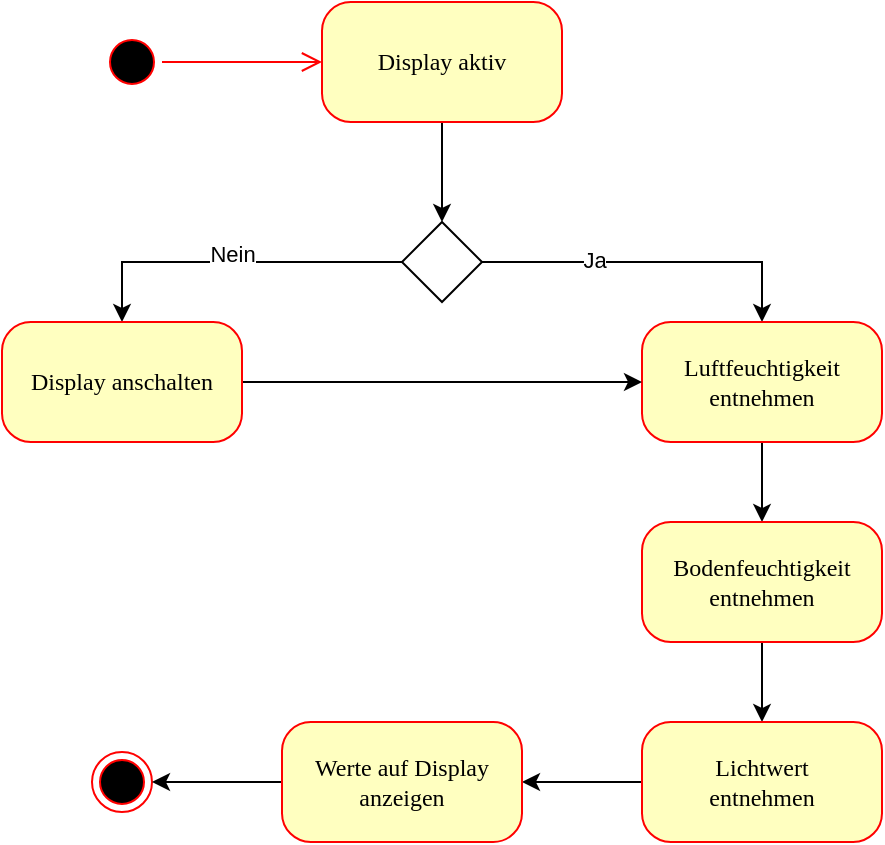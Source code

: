 <mxfile version="21.0.8" type="device"><diagram name="Page-1" id="58cdce13-f638-feb5-8d6f-7d28b1aa9fa0"><mxGraphModel dx="1434" dy="703" grid="1" gridSize="10" guides="1" tooltips="1" connect="1" arrows="1" fold="1" page="1" pageScale="1" pageWidth="1100" pageHeight="850" background="none" math="0" shadow="0"><root><mxCell id="0"/><mxCell id="1" parent="0"/><mxCell id="382b91b5511bd0f7-1" value="" style="ellipse;html=1;shape=startState;fillColor=#000000;strokeColor=#ff0000;rounded=1;shadow=0;comic=0;labelBackgroundColor=none;fontFamily=Verdana;fontSize=12;fontColor=#000000;align=center;direction=south;" parent="1" vertex="1"><mxGeometry x="130" y="135" width="30" height="30" as="geometry"/></mxCell><mxCell id="BEyHEM4kaSjvhOPiAS2t-3" style="edgeStyle=orthogonalEdgeStyle;rounded=0;orthogonalLoop=1;jettySize=auto;html=1;exitX=0.5;exitY=1;exitDx=0;exitDy=0;entryX=0.5;entryY=0;entryDx=0;entryDy=0;" parent="1" source="382b91b5511bd0f7-6" target="BEyHEM4kaSjvhOPiAS2t-2" edge="1"><mxGeometry relative="1" as="geometry"/></mxCell><mxCell id="382b91b5511bd0f7-6" value="Display aktiv" style="rounded=1;whiteSpace=wrap;html=1;arcSize=24;fillColor=#ffffc0;strokeColor=#ff0000;shadow=0;comic=0;labelBackgroundColor=none;fontFamily=Verdana;fontSize=12;fontColor=#000000;align=center;" parent="1" vertex="1"><mxGeometry x="240" y="120" width="120" height="60" as="geometry"/></mxCell><mxCell id="2a3bc250acf0617d-9" style="edgeStyle=orthogonalEdgeStyle;html=1;labelBackgroundColor=none;endArrow=open;endSize=8;strokeColor=#ff0000;fontFamily=Verdana;fontSize=12;align=left;" parent="1" source="382b91b5511bd0f7-1" target="382b91b5511bd0f7-6" edge="1"><mxGeometry relative="1" as="geometry"/></mxCell><mxCell id="BEyHEM4kaSjvhOPiAS2t-1" value="" style="ellipse;html=1;shape=endState;fillColor=#000000;strokeColor=#ff0000;rounded=1;shadow=0;comic=0;labelBackgroundColor=none;fontFamily=Verdana;fontSize=12;fontColor=#000000;align=center;" parent="1" vertex="1"><mxGeometry x="125" y="495" width="30" height="30" as="geometry"/></mxCell><mxCell id="BEyHEM4kaSjvhOPiAS2t-6" style="edgeStyle=orthogonalEdgeStyle;rounded=0;orthogonalLoop=1;jettySize=auto;html=1;exitX=1;exitY=0.5;exitDx=0;exitDy=0;entryX=0.5;entryY=0;entryDx=0;entryDy=0;" parent="1" source="BEyHEM4kaSjvhOPiAS2t-2" target="BEyHEM4kaSjvhOPiAS2t-4" edge="1"><mxGeometry relative="1" as="geometry"/></mxCell><mxCell id="BEyHEM4kaSjvhOPiAS2t-10" value="Ja" style="edgeLabel;html=1;align=center;verticalAlign=middle;resizable=0;points=[];" parent="BEyHEM4kaSjvhOPiAS2t-6" vertex="1" connectable="0"><mxGeometry x="-0.341" y="1" relative="1" as="geometry"><mxPoint as="offset"/></mxGeometry></mxCell><mxCell id="BEyHEM4kaSjvhOPiAS2t-8" style="edgeStyle=orthogonalEdgeStyle;rounded=0;orthogonalLoop=1;jettySize=auto;html=1;exitX=0;exitY=0.5;exitDx=0;exitDy=0;" parent="1" source="BEyHEM4kaSjvhOPiAS2t-2" target="BEyHEM4kaSjvhOPiAS2t-5" edge="1"><mxGeometry relative="1" as="geometry"/></mxCell><mxCell id="BEyHEM4kaSjvhOPiAS2t-11" value="Nein" style="edgeLabel;html=1;align=center;verticalAlign=middle;resizable=0;points=[];" parent="BEyHEM4kaSjvhOPiAS2t-8" vertex="1" connectable="0"><mxGeometry y="-4" relative="1" as="geometry"><mxPoint as="offset"/></mxGeometry></mxCell><mxCell id="BEyHEM4kaSjvhOPiAS2t-2" value="" style="rhombus;whiteSpace=wrap;html=1;" parent="1" vertex="1"><mxGeometry x="280" y="230" width="40" height="40" as="geometry"/></mxCell><mxCell id="tDmrHzbAvKMVMl74wNP_-4" style="edgeStyle=orthogonalEdgeStyle;rounded=0;orthogonalLoop=1;jettySize=auto;html=1;exitX=0.5;exitY=1;exitDx=0;exitDy=0;entryX=0.5;entryY=0;entryDx=0;entryDy=0;" edge="1" parent="1" source="BEyHEM4kaSjvhOPiAS2t-4" target="tDmrHzbAvKMVMl74wNP_-2"><mxGeometry relative="1" as="geometry"/></mxCell><mxCell id="BEyHEM4kaSjvhOPiAS2t-4" value="&lt;div&gt;Luftfeuchtigkeit&lt;/div&gt;&lt;div&gt;entnehmen&lt;br&gt;&lt;/div&gt;" style="rounded=1;whiteSpace=wrap;html=1;arcSize=24;fillColor=#ffffc0;strokeColor=#ff0000;shadow=0;comic=0;labelBackgroundColor=none;fontFamily=Verdana;fontSize=12;fontColor=#000000;align=center;" parent="1" vertex="1"><mxGeometry x="400" y="280" width="120" height="60" as="geometry"/></mxCell><mxCell id="tDmrHzbAvKMVMl74wNP_-1" style="edgeStyle=orthogonalEdgeStyle;rounded=0;orthogonalLoop=1;jettySize=auto;html=1;exitX=1;exitY=0.5;exitDx=0;exitDy=0;entryX=0;entryY=0.5;entryDx=0;entryDy=0;" edge="1" parent="1" source="BEyHEM4kaSjvhOPiAS2t-5" target="BEyHEM4kaSjvhOPiAS2t-4"><mxGeometry relative="1" as="geometry"/></mxCell><mxCell id="BEyHEM4kaSjvhOPiAS2t-5" value="Display anschalten" style="rounded=1;whiteSpace=wrap;html=1;arcSize=24;fillColor=#ffffc0;strokeColor=#ff0000;shadow=0;comic=0;labelBackgroundColor=none;fontFamily=Verdana;fontSize=12;fontColor=#000000;align=center;" parent="1" vertex="1"><mxGeometry x="80" y="280" width="120" height="60" as="geometry"/></mxCell><mxCell id="tDmrHzbAvKMVMl74wNP_-5" style="edgeStyle=orthogonalEdgeStyle;rounded=0;orthogonalLoop=1;jettySize=auto;html=1;exitX=0.5;exitY=1;exitDx=0;exitDy=0;entryX=0.5;entryY=0;entryDx=0;entryDy=0;" edge="1" parent="1" source="tDmrHzbAvKMVMl74wNP_-2" target="tDmrHzbAvKMVMl74wNP_-3"><mxGeometry relative="1" as="geometry"/></mxCell><mxCell id="tDmrHzbAvKMVMl74wNP_-2" value="&lt;div&gt;Bodenfeuchtigkeit&lt;/div&gt;&lt;div&gt;entnehmen&lt;br&gt;&lt;/div&gt;" style="rounded=1;whiteSpace=wrap;html=1;arcSize=24;fillColor=#ffffc0;strokeColor=#ff0000;shadow=0;comic=0;labelBackgroundColor=none;fontFamily=Verdana;fontSize=12;fontColor=#000000;align=center;" vertex="1" parent="1"><mxGeometry x="400" y="380" width="120" height="60" as="geometry"/></mxCell><mxCell id="tDmrHzbAvKMVMl74wNP_-8" style="edgeStyle=orthogonalEdgeStyle;rounded=0;orthogonalLoop=1;jettySize=auto;html=1;exitX=0;exitY=0.5;exitDx=0;exitDy=0;entryX=1;entryY=0.5;entryDx=0;entryDy=0;" edge="1" parent="1" source="tDmrHzbAvKMVMl74wNP_-3" target="tDmrHzbAvKMVMl74wNP_-7"><mxGeometry relative="1" as="geometry"/></mxCell><mxCell id="tDmrHzbAvKMVMl74wNP_-3" value="&lt;div&gt;Lichtwert&lt;/div&gt;&lt;div&gt;entnehmen&lt;br&gt;&lt;/div&gt;" style="rounded=1;whiteSpace=wrap;html=1;arcSize=24;fillColor=#ffffc0;strokeColor=#ff0000;shadow=0;comic=0;labelBackgroundColor=none;fontFamily=Verdana;fontSize=12;fontColor=#000000;align=center;" vertex="1" parent="1"><mxGeometry x="400" y="480" width="120" height="60" as="geometry"/></mxCell><mxCell id="tDmrHzbAvKMVMl74wNP_-9" style="edgeStyle=orthogonalEdgeStyle;rounded=0;orthogonalLoop=1;jettySize=auto;html=1;exitX=0;exitY=0.5;exitDx=0;exitDy=0;entryX=1;entryY=0.5;entryDx=0;entryDy=0;" edge="1" parent="1" source="tDmrHzbAvKMVMl74wNP_-7" target="BEyHEM4kaSjvhOPiAS2t-1"><mxGeometry relative="1" as="geometry"/></mxCell><mxCell id="tDmrHzbAvKMVMl74wNP_-7" value="&lt;div data-contents=&quot;true&quot;&gt;&lt;div data-offset-key=&quot;28lqu-0-0&quot; data-editor=&quot;abbei&quot; data-block=&quot;true&quot; class=&quot;&quot;&gt;&lt;div class=&quot;public-DraftStyleDefault-block public-DraftStyleDefault-ltr&quot; data-offset-key=&quot;28lqu-0-0&quot;&gt;&lt;span data-offset-key=&quot;28lqu-1-0&quot;&gt;&lt;span data-text=&quot;true&quot;&gt; Werte auf Display anzeigen&lt;/span&gt;&lt;/span&gt;&lt;/div&gt;&lt;/div&gt;&lt;/div&gt;" style="rounded=1;whiteSpace=wrap;html=1;arcSize=24;fillColor=#ffffc0;strokeColor=#ff0000;shadow=0;comic=0;labelBackgroundColor=none;fontFamily=Verdana;fontSize=12;fontColor=#000000;align=center;" vertex="1" parent="1"><mxGeometry x="220" y="480" width="120" height="60" as="geometry"/></mxCell></root></mxGraphModel></diagram></mxfile>
